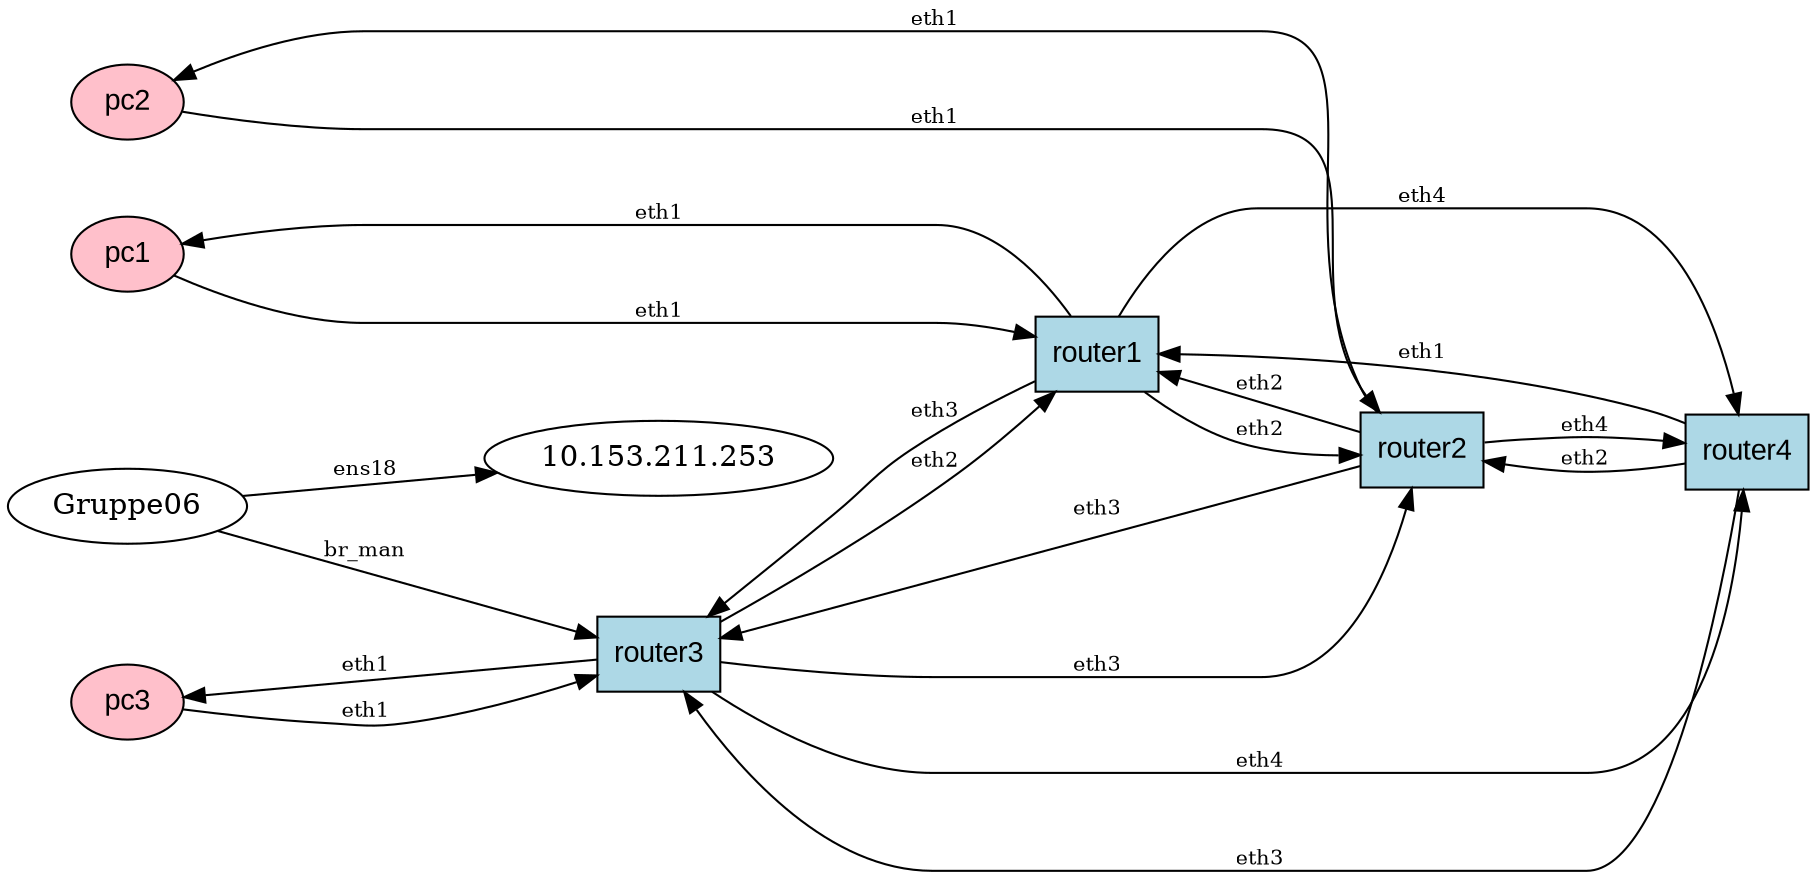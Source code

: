 digraph {
        bgcolor=white overlap=false rankdir=LR
        {
                rank=same
                pc3 [fillcolor=pink fontname=Arial shape=ellipse style=filled]
                pc2 [fillcolor=pink fontname=Arial shape=ellipse style=filled]
                pc1 [fillcolor=pink fontname=Arial shape=ellipse style=filled]
        }
        Gruppe06 -> "10.153.211.253" [label=ens18 arrowhead=normal color=black fontsize=10 minlen=2]
        Gruppe06 -> router3 [label=br_man arrowhead=normal color=black fontsize=10 minlen=2]
        pc3 -> router3 [label=eth1 arrowhead=normal color=black fontsize=10 minlen=2]
        router4 [fillcolor=lightblue fontname=Arial shape=box style=filled]
        router4 -> router2 [label=eth2 arrowhead=normal color=black fontsize=10 minlen=2]
        router4 -> router1 [label=eth1 arrowhead=normal color=black fontsize=10 minlen=2]
        router4 -> router3 [label=eth3 arrowhead=normal color=black fontsize=10 minlen=2]
        router3 [fillcolor=lightblue fontname=Arial shape=box style=filled]
        router3 -> router4 [label=eth4 arrowhead=normal color=black fontsize=10 minlen=2]
        router3 -> router2 [label=eth3 arrowhead=normal color=black fontsize=10 minlen=2]
        router3 -> router1 [label=eth2 arrowhead=normal color=black fontsize=10 minlen=2]
        router3 -> pc3 [label=eth1 arrowhead=normal color=black fontsize=10 minlen=2]
        router2 [fillcolor=lightblue fontname=Arial shape=box style=filled]
        router2 -> router4 [label=eth4 arrowhead=normal color=black fontsize=10 minlen=2]
        router2 -> pc2 [label=eth1 arrowhead=normal color=black fontsize=10 minlen=2]
        router2 -> router3 [label=eth3 arrowhead=normal color=black fontsize=10 minlen=2]
        router2 -> router1 [label=eth2 arrowhead=normal color=black fontsize=10 minlen=2]
        pc2 -> router2 [label=eth1 arrowhead=normal color=black fontsize=10 minlen=2]
        pc1 -> router1 [label=eth1 arrowhead=normal color=black fontsize=10 minlen=2]
        router1 [fillcolor=lightblue fontname=Arial shape=box style=filled]
        router1 -> router4 [label=eth4 arrowhead=normal color=black fontsize=10 minlen=2]
        router1 -> router2 [label=eth2 arrowhead=normal color=black fontsize=10 minlen=2]
        router1 -> router3 [label=eth3 arrowhead=normal color=black fontsize=10 minlen=2]
        router1 -> pc1 [label=eth1 arrowhead=normal color=black fontsize=10 minlen=2]
}